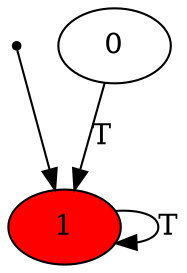 digraph g {
  init  [shape=point,comment=""]
  0  [comment=""]
  1  [style=filled,fillcolor=red,comment=""]
  0 -> 1 [label="T"]
  1 -> 1 [label="T"]
  init -> 1
}
